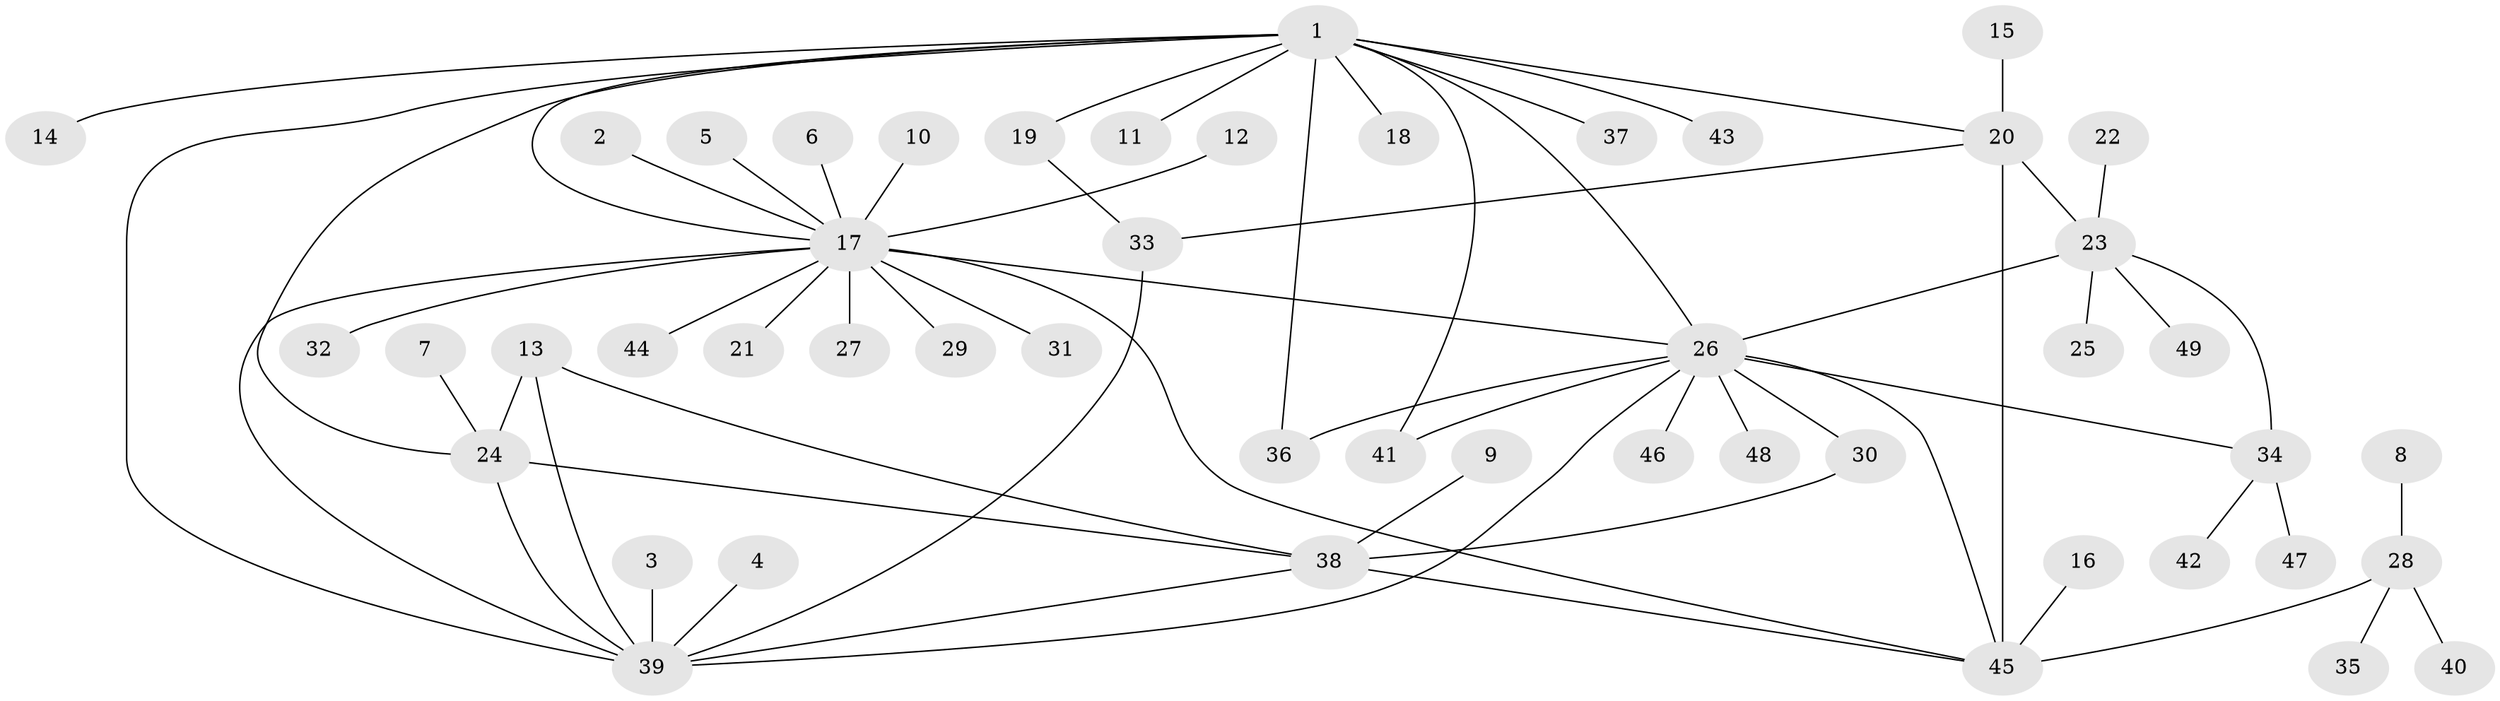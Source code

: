 // original degree distribution, {3: 0.10752688172043011, 8: 0.043010752688172046, 5: 0.03225806451612903, 9: 0.021505376344086023, 4: 0.043010752688172046, 10: 0.021505376344086023, 6: 0.03225806451612903, 14: 0.010752688172043012, 1: 0.5483870967741935, 2: 0.13978494623655913}
// Generated by graph-tools (version 1.1) at 2025/50/03/09/25 03:50:43]
// undirected, 49 vertices, 65 edges
graph export_dot {
graph [start="1"]
  node [color=gray90,style=filled];
  1;
  2;
  3;
  4;
  5;
  6;
  7;
  8;
  9;
  10;
  11;
  12;
  13;
  14;
  15;
  16;
  17;
  18;
  19;
  20;
  21;
  22;
  23;
  24;
  25;
  26;
  27;
  28;
  29;
  30;
  31;
  32;
  33;
  34;
  35;
  36;
  37;
  38;
  39;
  40;
  41;
  42;
  43;
  44;
  45;
  46;
  47;
  48;
  49;
  1 -- 11 [weight=1.0];
  1 -- 14 [weight=1.0];
  1 -- 17 [weight=1.0];
  1 -- 18 [weight=1.0];
  1 -- 19 [weight=1.0];
  1 -- 20 [weight=1.0];
  1 -- 24 [weight=1.0];
  1 -- 26 [weight=1.0];
  1 -- 36 [weight=1.0];
  1 -- 37 [weight=1.0];
  1 -- 39 [weight=1.0];
  1 -- 41 [weight=1.0];
  1 -- 43 [weight=1.0];
  2 -- 17 [weight=1.0];
  3 -- 39 [weight=1.0];
  4 -- 39 [weight=1.0];
  5 -- 17 [weight=1.0];
  6 -- 17 [weight=1.0];
  7 -- 24 [weight=1.0];
  8 -- 28 [weight=1.0];
  9 -- 38 [weight=1.0];
  10 -- 17 [weight=1.0];
  12 -- 17 [weight=1.0];
  13 -- 24 [weight=1.0];
  13 -- 38 [weight=1.0];
  13 -- 39 [weight=1.0];
  15 -- 20 [weight=1.0];
  16 -- 45 [weight=1.0];
  17 -- 21 [weight=1.0];
  17 -- 26 [weight=1.0];
  17 -- 27 [weight=1.0];
  17 -- 29 [weight=1.0];
  17 -- 31 [weight=3.0];
  17 -- 32 [weight=1.0];
  17 -- 39 [weight=1.0];
  17 -- 44 [weight=1.0];
  17 -- 45 [weight=1.0];
  19 -- 33 [weight=1.0];
  20 -- 23 [weight=1.0];
  20 -- 33 [weight=1.0];
  20 -- 45 [weight=4.0];
  22 -- 23 [weight=1.0];
  23 -- 25 [weight=1.0];
  23 -- 26 [weight=2.0];
  23 -- 34 [weight=2.0];
  23 -- 49 [weight=1.0];
  24 -- 38 [weight=1.0];
  24 -- 39 [weight=1.0];
  26 -- 30 [weight=1.0];
  26 -- 34 [weight=1.0];
  26 -- 36 [weight=1.0];
  26 -- 39 [weight=1.0];
  26 -- 41 [weight=1.0];
  26 -- 45 [weight=1.0];
  26 -- 46 [weight=1.0];
  26 -- 48 [weight=1.0];
  28 -- 35 [weight=1.0];
  28 -- 40 [weight=1.0];
  28 -- 45 [weight=1.0];
  30 -- 38 [weight=1.0];
  33 -- 39 [weight=1.0];
  34 -- 42 [weight=1.0];
  34 -- 47 [weight=1.0];
  38 -- 39 [weight=1.0];
  38 -- 45 [weight=1.0];
}
